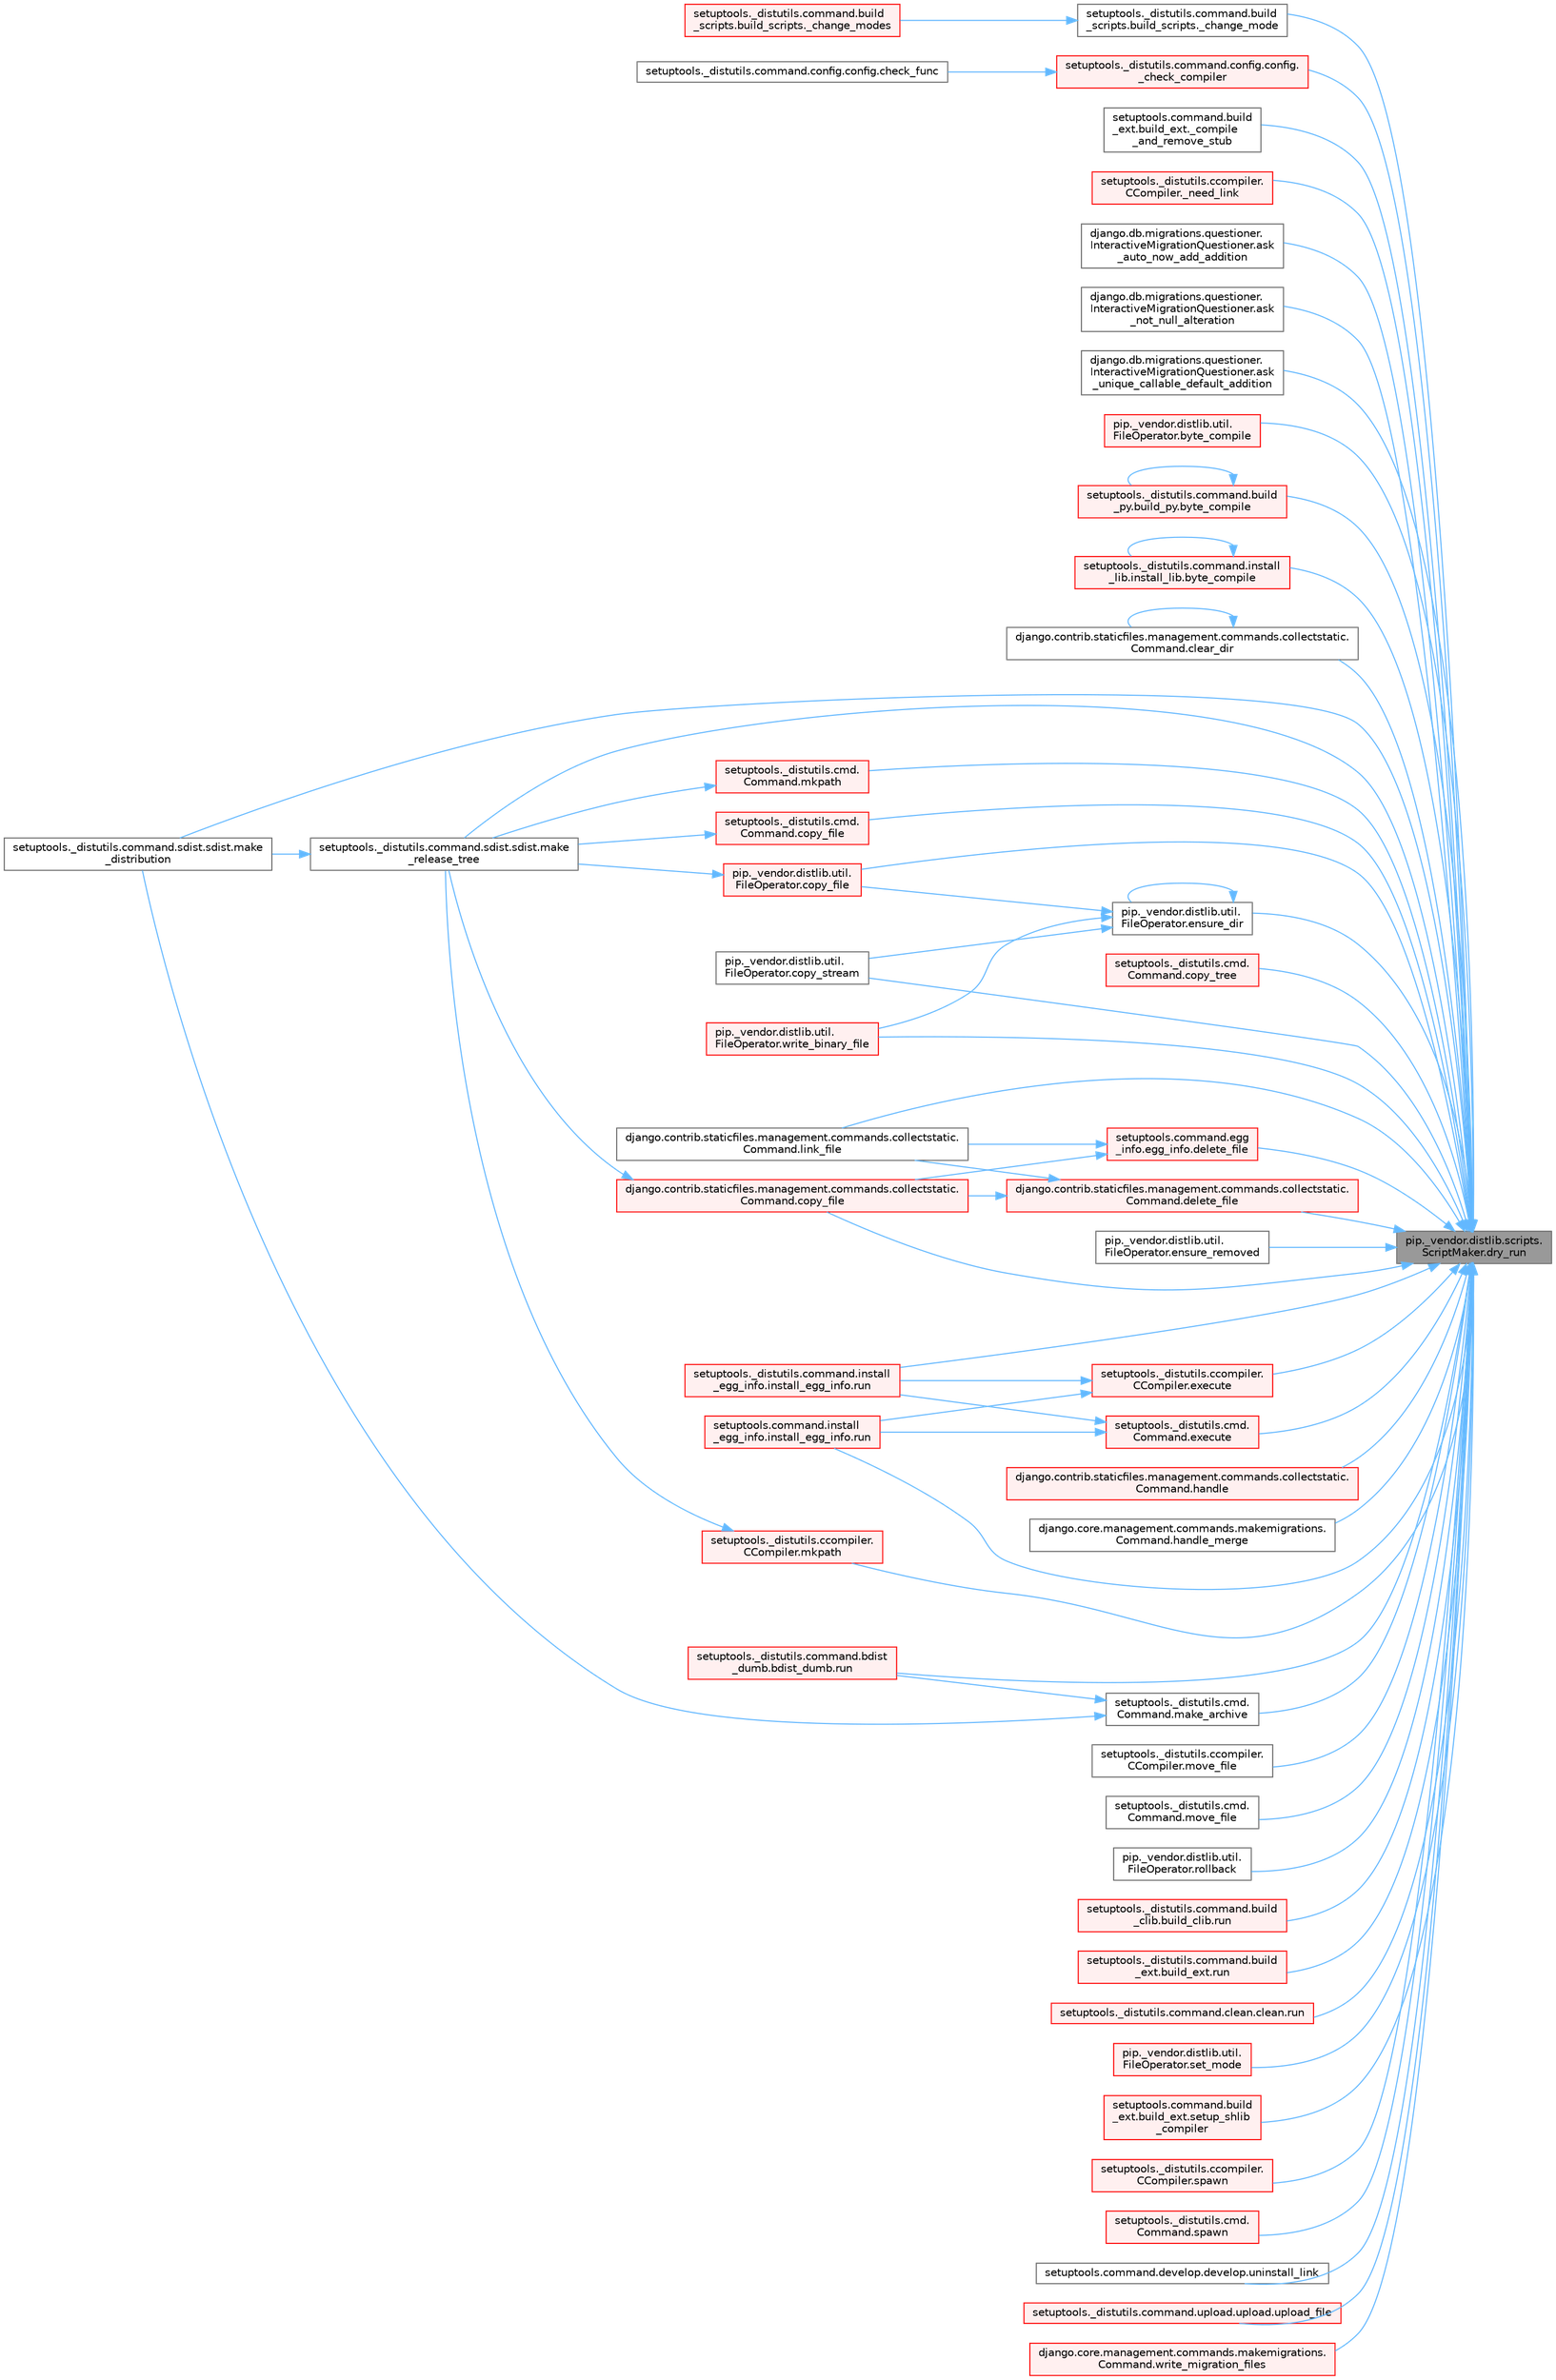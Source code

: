 digraph "pip._vendor.distlib.scripts.ScriptMaker.dry_run"
{
 // LATEX_PDF_SIZE
  bgcolor="transparent";
  edge [fontname=Helvetica,fontsize=10,labelfontname=Helvetica,labelfontsize=10];
  node [fontname=Helvetica,fontsize=10,shape=box,height=0.2,width=0.4];
  rankdir="RL";
  Node1 [id="Node000001",label="pip._vendor.distlib.scripts.\lScriptMaker.dry_run",height=0.2,width=0.4,color="gray40", fillcolor="grey60", style="filled", fontcolor="black",tooltip=" "];
  Node1 -> Node2 [id="edge1_Node000001_Node000002",dir="back",color="steelblue1",style="solid",tooltip=" "];
  Node2 [id="Node000002",label="setuptools._distutils.command.build\l_scripts.build_scripts._change_mode",height=0.2,width=0.4,color="grey40", fillcolor="white", style="filled",URL="$classsetuptools_1_1__distutils_1_1command_1_1build__scripts_1_1build__scripts.html#a34e403ba2693216c21a86191b9994528",tooltip=" "];
  Node2 -> Node3 [id="edge2_Node000002_Node000003",dir="back",color="steelblue1",style="solid",tooltip=" "];
  Node3 [id="Node000003",label="setuptools._distutils.command.build\l_scripts.build_scripts._change_modes",height=0.2,width=0.4,color="red", fillcolor="#FFF0F0", style="filled",URL="$classsetuptools_1_1__distutils_1_1command_1_1build__scripts_1_1build__scripts.html#ac3575da8a632e2b441173b845a02f632",tooltip=" "];
  Node1 -> Node10 [id="edge3_Node000001_Node000010",dir="back",color="steelblue1",style="solid",tooltip=" "];
  Node10 [id="Node000010",label="setuptools._distutils.command.config.config.\l_check_compiler",height=0.2,width=0.4,color="red", fillcolor="#FFF0F0", style="filled",URL="$classsetuptools_1_1__distutils_1_1command_1_1config_1_1config.html#a7228b53acc3b070523677bd35424dab1",tooltip=" "];
  Node10 -> Node11 [id="edge4_Node000010_Node000011",dir="back",color="steelblue1",style="solid",tooltip=" "];
  Node11 [id="Node000011",label="setuptools._distutils.command.config.config.check_func",height=0.2,width=0.4,color="grey40", fillcolor="white", style="filled",URL="$classsetuptools_1_1__distutils_1_1command_1_1config_1_1config.html#ac092deaa807d6a60b443cc59e77f77e0",tooltip=" "];
  Node1 -> Node19 [id="edge5_Node000001_Node000019",dir="back",color="steelblue1",style="solid",tooltip=" "];
  Node19 [id="Node000019",label="setuptools.command.build\l_ext.build_ext._compile\l_and_remove_stub",height=0.2,width=0.4,color="grey40", fillcolor="white", style="filled",URL="$classsetuptools_1_1command_1_1build__ext_1_1build__ext.html#a19a6b32295ac5cddee36e3b44f3e437e",tooltip=" "];
  Node1 -> Node20 [id="edge6_Node000001_Node000020",dir="back",color="steelblue1",style="solid",tooltip=" "];
  Node20 [id="Node000020",label="setuptools._distutils.ccompiler.\lCCompiler._need_link",height=0.2,width=0.4,color="red", fillcolor="#FFF0F0", style="filled",URL="$classsetuptools_1_1__distutils_1_1ccompiler_1_1_c_compiler.html#a53f61387a6cf8194a0159faa49e88d63",tooltip=" "];
  Node1 -> Node3190 [id="edge7_Node000001_Node003190",dir="back",color="steelblue1",style="solid",tooltip=" "];
  Node3190 [id="Node003190",label="django.db.migrations.questioner.\lInteractiveMigrationQuestioner.ask\l_auto_now_add_addition",height=0.2,width=0.4,color="grey40", fillcolor="white", style="filled",URL="$classdjango_1_1db_1_1migrations_1_1questioner_1_1_interactive_migration_questioner.html#a3b12925043ed8c30876e72a130ec8bba",tooltip=" "];
  Node1 -> Node3191 [id="edge8_Node000001_Node003191",dir="back",color="steelblue1",style="solid",tooltip=" "];
  Node3191 [id="Node003191",label="django.db.migrations.questioner.\lInteractiveMigrationQuestioner.ask\l_not_null_alteration",height=0.2,width=0.4,color="grey40", fillcolor="white", style="filled",URL="$classdjango_1_1db_1_1migrations_1_1questioner_1_1_interactive_migration_questioner.html#a3028b22d67ee41ca21571257d1579098",tooltip=" "];
  Node1 -> Node3192 [id="edge9_Node000001_Node003192",dir="back",color="steelblue1",style="solid",tooltip=" "];
  Node3192 [id="Node003192",label="django.db.migrations.questioner.\lInteractiveMigrationQuestioner.ask\l_unique_callable_default_addition",height=0.2,width=0.4,color="grey40", fillcolor="white", style="filled",URL="$classdjango_1_1db_1_1migrations_1_1questioner_1_1_interactive_migration_questioner.html#a0eef2436c8fee36e8a0622dd89763f31",tooltip=" "];
  Node1 -> Node3193 [id="edge10_Node000001_Node003193",dir="back",color="steelblue1",style="solid",tooltip=" "];
  Node3193 [id="Node003193",label="pip._vendor.distlib.util.\lFileOperator.byte_compile",height=0.2,width=0.4,color="red", fillcolor="#FFF0F0", style="filled",URL="$classpip_1_1__vendor_1_1distlib_1_1util_1_1_file_operator.html#a97f810b8893d8a6e1962ff23a93c5fbd",tooltip=" "];
  Node1 -> Node1661 [id="edge11_Node000001_Node001661",dir="back",color="steelblue1",style="solid",tooltip=" "];
  Node1661 [id="Node001661",label="setuptools._distutils.command.build\l_py.build_py.byte_compile",height=0.2,width=0.4,color="red", fillcolor="#FFF0F0", style="filled",URL="$classsetuptools_1_1__distutils_1_1command_1_1build__py_1_1build__py.html#a7904ebbfe94d88432ab3ac03abf93a6c",tooltip=" "];
  Node1661 -> Node1661 [id="edge12_Node001661_Node001661",dir="back",color="steelblue1",style="solid",tooltip=" "];
  Node1 -> Node1662 [id="edge13_Node000001_Node001662",dir="back",color="steelblue1",style="solid",tooltip=" "];
  Node1662 [id="Node001662",label="setuptools._distutils.command.install\l_lib.install_lib.byte_compile",height=0.2,width=0.4,color="red", fillcolor="#FFF0F0", style="filled",URL="$classsetuptools_1_1__distutils_1_1command_1_1install__lib_1_1install__lib.html#a96e016f8c5f1277a2174f82cb4976008",tooltip=" "];
  Node1662 -> Node1662 [id="edge14_Node001662_Node001662",dir="back",color="steelblue1",style="solid",tooltip=" "];
  Node1 -> Node492 [id="edge15_Node000001_Node000492",dir="back",color="steelblue1",style="solid",tooltip=" "];
  Node492 [id="Node000492",label="django.contrib.staticfiles.management.commands.collectstatic.\lCommand.clear_dir",height=0.2,width=0.4,color="grey40", fillcolor="white", style="filled",URL="$classdjango_1_1contrib_1_1staticfiles_1_1management_1_1commands_1_1collectstatic_1_1_command.html#a2974077448bb3e1203a0c82350976399",tooltip=" "];
  Node492 -> Node492 [id="edge16_Node000492_Node000492",dir="back",color="steelblue1",style="solid",tooltip=" "];
  Node1 -> Node2414 [id="edge17_Node000001_Node002414",dir="back",color="steelblue1",style="solid",tooltip=" "];
  Node2414 [id="Node002414",label="django.contrib.staticfiles.management.commands.collectstatic.\lCommand.copy_file",height=0.2,width=0.4,color="red", fillcolor="#FFF0F0", style="filled",URL="$classdjango_1_1contrib_1_1staticfiles_1_1management_1_1commands_1_1collectstatic_1_1_command.html#aa1d53e284649215d968d4bb505fb4d4b",tooltip=" "];
  Node2414 -> Node933 [id="edge18_Node002414_Node000933",dir="back",color="steelblue1",style="solid",tooltip=" "];
  Node933 [id="Node000933",label="setuptools._distutils.command.sdist.sdist.make\l_release_tree",height=0.2,width=0.4,color="grey40", fillcolor="white", style="filled",URL="$classsetuptools_1_1__distutils_1_1command_1_1sdist_1_1sdist.html#af29cdd71a330bc1c42bfe1cf807589fb",tooltip=" "];
  Node933 -> Node934 [id="edge19_Node000933_Node000934",dir="back",color="steelblue1",style="solid",tooltip=" "];
  Node934 [id="Node000934",label="setuptools._distutils.command.sdist.sdist.make\l_distribution",height=0.2,width=0.4,color="grey40", fillcolor="white", style="filled",URL="$classsetuptools_1_1__distutils_1_1command_1_1sdist_1_1sdist.html#acbe6c9fb1b5b539c6308def624e49c9f",tooltip=" "];
  Node1 -> Node925 [id="edge20_Node000001_Node000925",dir="back",color="steelblue1",style="solid",tooltip=" "];
  Node925 [id="Node000925",label="pip._vendor.distlib.util.\lFileOperator.copy_file",height=0.2,width=0.4,color="red", fillcolor="#FFF0F0", style="filled",URL="$classpip_1_1__vendor_1_1distlib_1_1util_1_1_file_operator.html#abc23840c62c167d79ecacec778850261",tooltip=" "];
  Node925 -> Node933 [id="edge21_Node000925_Node000933",dir="back",color="steelblue1",style="solid",tooltip=" "];
  Node1 -> Node3194 [id="edge22_Node000001_Node003194",dir="back",color="steelblue1",style="solid",tooltip=" "];
  Node3194 [id="Node003194",label="setuptools._distutils.cmd.\lCommand.copy_file",height=0.2,width=0.4,color="red", fillcolor="#FFF0F0", style="filled",URL="$classsetuptools_1_1__distutils_1_1cmd_1_1_command.html#a88780b42f9f312f6a8a44617c5e28b25",tooltip=" "];
  Node3194 -> Node933 [id="edge23_Node003194_Node000933",dir="back",color="steelblue1",style="solid",tooltip=" "];
  Node1 -> Node938 [id="edge24_Node000001_Node000938",dir="back",color="steelblue1",style="solid",tooltip=" "];
  Node938 [id="Node000938",label="pip._vendor.distlib.util.\lFileOperator.copy_stream",height=0.2,width=0.4,color="grey40", fillcolor="white", style="filled",URL="$classpip_1_1__vendor_1_1distlib_1_1util_1_1_file_operator.html#ac4222eb745d84e4a7ff1f0174d3eb53a",tooltip=" "];
  Node1 -> Node3195 [id="edge25_Node000001_Node003195",dir="back",color="steelblue1",style="solid",tooltip=" "];
  Node3195 [id="Node003195",label="setuptools._distutils.cmd.\lCommand.copy_tree",height=0.2,width=0.4,color="red", fillcolor="#FFF0F0", style="filled",URL="$classsetuptools_1_1__distutils_1_1cmd_1_1_command.html#affc6c7e1340a9e636636cc7fbd335b96",tooltip=" "];
  Node1 -> Node2413 [id="edge26_Node000001_Node002413",dir="back",color="steelblue1",style="solid",tooltip=" "];
  Node2413 [id="Node002413",label="django.contrib.staticfiles.management.commands.collectstatic.\lCommand.delete_file",height=0.2,width=0.4,color="red", fillcolor="#FFF0F0", style="filled",URL="$classdjango_1_1contrib_1_1staticfiles_1_1management_1_1commands_1_1collectstatic_1_1_command.html#a54d45dfce4bec3a86e7cd24afd6ade21",tooltip=" "];
  Node2413 -> Node2414 [id="edge27_Node002413_Node002414",dir="back",color="steelblue1",style="solid",tooltip=" "];
  Node2413 -> Node2415 [id="edge28_Node002413_Node002415",dir="back",color="steelblue1",style="solid",tooltip=" "];
  Node2415 [id="Node002415",label="django.contrib.staticfiles.management.commands.collectstatic.\lCommand.link_file",height=0.2,width=0.4,color="grey40", fillcolor="white", style="filled",URL="$classdjango_1_1contrib_1_1staticfiles_1_1management_1_1commands_1_1collectstatic_1_1_command.html#a9f40fd410a4380b3e4183506f4053e24",tooltip=" "];
  Node1 -> Node3196 [id="edge29_Node000001_Node003196",dir="back",color="steelblue1",style="solid",tooltip=" "];
  Node3196 [id="Node003196",label="setuptools.command.egg\l_info.egg_info.delete_file",height=0.2,width=0.4,color="red", fillcolor="#FFF0F0", style="filled",URL="$classsetuptools_1_1command_1_1egg__info_1_1egg__info.html#a495e8bc785408d0edb69ac18deb4cffc",tooltip=" "];
  Node3196 -> Node2414 [id="edge30_Node003196_Node002414",dir="back",color="steelblue1",style="solid",tooltip=" "];
  Node3196 -> Node2415 [id="edge31_Node003196_Node002415",dir="back",color="steelblue1",style="solid",tooltip=" "];
  Node1 -> Node939 [id="edge32_Node000001_Node000939",dir="back",color="steelblue1",style="solid",tooltip=" "];
  Node939 [id="Node000939",label="pip._vendor.distlib.util.\lFileOperator.ensure_dir",height=0.2,width=0.4,color="grey40", fillcolor="white", style="filled",URL="$classpip_1_1__vendor_1_1distlib_1_1util_1_1_file_operator.html#ac26f6e6c72ddce16fab2f5b283728e7b",tooltip=" "];
  Node939 -> Node925 [id="edge33_Node000939_Node000925",dir="back",color="steelblue1",style="solid",tooltip=" "];
  Node939 -> Node938 [id="edge34_Node000939_Node000938",dir="back",color="steelblue1",style="solid",tooltip=" "];
  Node939 -> Node939 [id="edge35_Node000939_Node000939",dir="back",color="steelblue1",style="solid",tooltip=" "];
  Node939 -> Node940 [id="edge36_Node000939_Node000940",dir="back",color="steelblue1",style="solid",tooltip=" "];
  Node940 [id="Node000940",label="pip._vendor.distlib.util.\lFileOperator.write_binary_file",height=0.2,width=0.4,color="red", fillcolor="#FFF0F0", style="filled",URL="$classpip_1_1__vendor_1_1distlib_1_1util_1_1_file_operator.html#a0e68ad1e8393d2e44d1b0352781243e3",tooltip=" "];
  Node1 -> Node3197 [id="edge37_Node000001_Node003197",dir="back",color="steelblue1",style="solid",tooltip=" "];
  Node3197 [id="Node003197",label="pip._vendor.distlib.util.\lFileOperator.ensure_removed",height=0.2,width=0.4,color="grey40", fillcolor="white", style="filled",URL="$classpip_1_1__vendor_1_1distlib_1_1util_1_1_file_operator.html#af663b4d20718ea2474bbf02c76796d3a",tooltip=" "];
  Node1 -> Node3198 [id="edge38_Node000001_Node003198",dir="back",color="steelblue1",style="solid",tooltip=" "];
  Node3198 [id="Node003198",label="setuptools._distutils.ccompiler.\lCCompiler.execute",height=0.2,width=0.4,color="red", fillcolor="#FFF0F0", style="filled",URL="$classsetuptools_1_1__distutils_1_1ccompiler_1_1_c_compiler.html#a726dd6c4cc45b2077fa6bc43dc8fe60e",tooltip=" "];
  Node3198 -> Node118 [id="edge39_Node003198_Node000118",dir="back",color="steelblue1",style="solid",tooltip=" "];
  Node118 [id="Node000118",label="setuptools._distutils.command.install\l_egg_info.install_egg_info.run",height=0.2,width=0.4,color="red", fillcolor="#FFF0F0", style="filled",URL="$classsetuptools_1_1__distutils_1_1command_1_1install__egg__info_1_1install__egg__info.html#ae7d17f3816483e1934802a8d08c08e99",tooltip=" "];
  Node3198 -> Node119 [id="edge40_Node003198_Node000119",dir="back",color="steelblue1",style="solid",tooltip=" "];
  Node119 [id="Node000119",label="setuptools.command.install\l_egg_info.install_egg_info.run",height=0.2,width=0.4,color="red", fillcolor="#FFF0F0", style="filled",URL="$classsetuptools_1_1command_1_1install__egg__info_1_1install__egg__info.html#a0f1546b2a4a230ae8a4e0aaa4706579e",tooltip=" "];
  Node1 -> Node3199 [id="edge41_Node000001_Node003199",dir="back",color="steelblue1",style="solid",tooltip=" "];
  Node3199 [id="Node003199",label="setuptools._distutils.cmd.\lCommand.execute",height=0.2,width=0.4,color="red", fillcolor="#FFF0F0", style="filled",URL="$classsetuptools_1_1__distutils_1_1cmd_1_1_command.html#a371b567539d5bc0e2a134bf361e97b38",tooltip=" "];
  Node3199 -> Node118 [id="edge42_Node003199_Node000118",dir="back",color="steelblue1",style="solid",tooltip=" "];
  Node3199 -> Node119 [id="edge43_Node003199_Node000119",dir="back",color="steelblue1",style="solid",tooltip=" "];
  Node1 -> Node331 [id="edge44_Node000001_Node000331",dir="back",color="steelblue1",style="solid",tooltip=" "];
  Node331 [id="Node000331",label="django.contrib.staticfiles.management.commands.collectstatic.\lCommand.handle",height=0.2,width=0.4,color="red", fillcolor="#FFF0F0", style="filled",URL="$classdjango_1_1contrib_1_1staticfiles_1_1management_1_1commands_1_1collectstatic_1_1_command.html#a77042fe151f5e5c26990bdd187c9f21e",tooltip=" "];
  Node1 -> Node2920 [id="edge45_Node000001_Node002920",dir="back",color="steelblue1",style="solid",tooltip=" "];
  Node2920 [id="Node002920",label="django.core.management.commands.makemigrations.\lCommand.handle_merge",height=0.2,width=0.4,color="grey40", fillcolor="white", style="filled",URL="$classdjango_1_1core_1_1management_1_1commands_1_1makemigrations_1_1_command.html#af964b9239ce981991c926a073a957363",tooltip=" "];
  Node1 -> Node2415 [id="edge46_Node000001_Node002415",dir="back",color="steelblue1",style="solid",tooltip=" "];
  Node1 -> Node3200 [id="edge47_Node000001_Node003200",dir="back",color="steelblue1",style="solid",tooltip=" "];
  Node3200 [id="Node003200",label="setuptools._distutils.cmd.\lCommand.make_archive",height=0.2,width=0.4,color="grey40", fillcolor="white", style="filled",URL="$classsetuptools_1_1__distutils_1_1cmd_1_1_command.html#aa4a76fc001dc95cd8dd95636622d1e37",tooltip=" "];
  Node3200 -> Node934 [id="edge48_Node003200_Node000934",dir="back",color="steelblue1",style="solid",tooltip=" "];
  Node3200 -> Node745 [id="edge49_Node003200_Node000745",dir="back",color="steelblue1",style="solid",tooltip=" "];
  Node745 [id="Node000745",label="setuptools._distutils.command.bdist\l_dumb.bdist_dumb.run",height=0.2,width=0.4,color="red", fillcolor="#FFF0F0", style="filled",URL="$classsetuptools_1_1__distutils_1_1command_1_1bdist__dumb_1_1bdist__dumb.html#a1ddf2b2f2332fed447e1f22a0cf6e129",tooltip=" "];
  Node1 -> Node934 [id="edge50_Node000001_Node000934",dir="back",color="steelblue1",style="solid",tooltip=" "];
  Node1 -> Node933 [id="edge51_Node000001_Node000933",dir="back",color="steelblue1",style="solid",tooltip=" "];
  Node1 -> Node3201 [id="edge52_Node000001_Node003201",dir="back",color="steelblue1",style="solid",tooltip=" "];
  Node3201 [id="Node003201",label="setuptools._distutils.ccompiler.\lCCompiler.mkpath",height=0.2,width=0.4,color="red", fillcolor="#FFF0F0", style="filled",URL="$classsetuptools_1_1__distutils_1_1ccompiler_1_1_c_compiler.html#a84a377626d580d0a9c7af626de535910",tooltip=" "];
  Node3201 -> Node933 [id="edge53_Node003201_Node000933",dir="back",color="steelblue1",style="solid",tooltip=" "];
  Node1 -> Node3204 [id="edge54_Node000001_Node003204",dir="back",color="steelblue1",style="solid",tooltip=" "];
  Node3204 [id="Node003204",label="setuptools._distutils.cmd.\lCommand.mkpath",height=0.2,width=0.4,color="red", fillcolor="#FFF0F0", style="filled",URL="$classsetuptools_1_1__distutils_1_1cmd_1_1_command.html#ac5192d4d0c02e64755ea4a522d48c4ab",tooltip=" "];
  Node3204 -> Node933 [id="edge55_Node003204_Node000933",dir="back",color="steelblue1",style="solid",tooltip=" "];
  Node1 -> Node3205 [id="edge56_Node000001_Node003205",dir="back",color="steelblue1",style="solid",tooltip=" "];
  Node3205 [id="Node003205",label="setuptools._distutils.ccompiler.\lCCompiler.move_file",height=0.2,width=0.4,color="grey40", fillcolor="white", style="filled",URL="$classsetuptools_1_1__distutils_1_1ccompiler_1_1_c_compiler.html#aa1db89da7849f8d900d72fa3f3550d0b",tooltip=" "];
  Node1 -> Node3206 [id="edge57_Node000001_Node003206",dir="back",color="steelblue1",style="solid",tooltip=" "];
  Node3206 [id="Node003206",label="setuptools._distutils.cmd.\lCommand.move_file",height=0.2,width=0.4,color="grey40", fillcolor="white", style="filled",URL="$classsetuptools_1_1__distutils_1_1cmd_1_1_command.html#a0cb4fc6ff8adf996ef1718b72b817869",tooltip=" "];
  Node1 -> Node3207 [id="edge58_Node000001_Node003207",dir="back",color="steelblue1",style="solid",tooltip=" "];
  Node3207 [id="Node003207",label="pip._vendor.distlib.util.\lFileOperator.rollback",height=0.2,width=0.4,color="grey40", fillcolor="white", style="filled",URL="$classpip_1_1__vendor_1_1distlib_1_1util_1_1_file_operator.html#ad48a08d85662f046727577c8a5f16310",tooltip=" "];
  Node1 -> Node745 [id="edge59_Node000001_Node000745",dir="back",color="steelblue1",style="solid",tooltip=" "];
  Node1 -> Node2561 [id="edge60_Node000001_Node002561",dir="back",color="steelblue1",style="solid",tooltip=" "];
  Node2561 [id="Node002561",label="setuptools._distutils.command.build\l_clib.build_clib.run",height=0.2,width=0.4,color="red", fillcolor="#FFF0F0", style="filled",URL="$classsetuptools_1_1__distutils_1_1command_1_1build__clib_1_1build__clib.html#a393bb0c46da6620f45b2207b28eabae8",tooltip=" "];
  Node1 -> Node1660 [id="edge61_Node000001_Node001660",dir="back",color="steelblue1",style="solid",tooltip=" "];
  Node1660 [id="Node001660",label="setuptools._distutils.command.build\l_ext.build_ext.run",height=0.2,width=0.4,color="red", fillcolor="#FFF0F0", style="filled",URL="$classsetuptools_1_1__distutils_1_1command_1_1build__ext_1_1build__ext.html#a13d40a5647e9e67aeff713ab014a6bef",tooltip=" "];
  Node1 -> Node2725 [id="edge62_Node000001_Node002725",dir="back",color="steelblue1",style="solid",tooltip=" "];
  Node2725 [id="Node002725",label="setuptools._distutils.command.clean.clean.run",height=0.2,width=0.4,color="red", fillcolor="#FFF0F0", style="filled",URL="$classsetuptools_1_1__distutils_1_1command_1_1clean_1_1clean.html#a578cf5beb91399cf9f10329bcd7e0dd5",tooltip=" "];
  Node1 -> Node118 [id="edge63_Node000001_Node000118",dir="back",color="steelblue1",style="solid",tooltip=" "];
  Node1 -> Node119 [id="edge64_Node000001_Node000119",dir="back",color="steelblue1",style="solid",tooltip=" "];
  Node1 -> Node3208 [id="edge65_Node000001_Node003208",dir="back",color="steelblue1",style="solid",tooltip=" "];
  Node3208 [id="Node003208",label="pip._vendor.distlib.util.\lFileOperator.set_mode",height=0.2,width=0.4,color="red", fillcolor="#FFF0F0", style="filled",URL="$classpip_1_1__vendor_1_1distlib_1_1util_1_1_file_operator.html#a68b26df0cbe6d821a05eb23be6fd80d4",tooltip=" "];
  Node1 -> Node3213 [id="edge66_Node000001_Node003213",dir="back",color="steelblue1",style="solid",tooltip=" "];
  Node3213 [id="Node003213",label="setuptools.command.build\l_ext.build_ext.setup_shlib\l_compiler",height=0.2,width=0.4,color="red", fillcolor="#FFF0F0", style="filled",URL="$classsetuptools_1_1command_1_1build__ext_1_1build__ext.html#a7fb83b77d035b8a765240bfba1a32a43",tooltip=" "];
  Node1 -> Node3215 [id="edge67_Node000001_Node003215",dir="back",color="steelblue1",style="solid",tooltip=" "];
  Node3215 [id="Node003215",label="setuptools._distutils.ccompiler.\lCCompiler.spawn",height=0.2,width=0.4,color="red", fillcolor="#FFF0F0", style="filled",URL="$classsetuptools_1_1__distutils_1_1ccompiler_1_1_c_compiler.html#af513247d5bdabdc090f42e431d7da74f",tooltip=" "];
  Node1 -> Node3216 [id="edge68_Node000001_Node003216",dir="back",color="steelblue1",style="solid",tooltip=" "];
  Node3216 [id="Node003216",label="setuptools._distutils.cmd.\lCommand.spawn",height=0.2,width=0.4,color="red", fillcolor="#FFF0F0", style="filled",URL="$classsetuptools_1_1__distutils_1_1cmd_1_1_command.html#a9d990023ef8ad29009426c7facf05efb",tooltip=" "];
  Node1 -> Node3217 [id="edge69_Node000001_Node003217",dir="back",color="steelblue1",style="solid",tooltip=" "];
  Node3217 [id="Node003217",label="setuptools.command.develop.develop.uninstall_link",height=0.2,width=0.4,color="grey40", fillcolor="white", style="filled",URL="$classsetuptools_1_1command_1_1develop_1_1develop.html#a285c5a670231358ba3d42abc08e9ef20",tooltip=" "];
  Node1 -> Node261 [id="edge70_Node000001_Node000261",dir="back",color="steelblue1",style="solid",tooltip=" "];
  Node261 [id="Node000261",label="setuptools._distutils.command.upload.upload.upload_file",height=0.2,width=0.4,color="red", fillcolor="#FFF0F0", style="filled",URL="$classsetuptools_1_1__distutils_1_1command_1_1upload_1_1upload.html#aa7d9089079f68edc3d38061fcc04211f",tooltip=" "];
  Node1 -> Node940 [id="edge71_Node000001_Node000940",dir="back",color="steelblue1",style="solid",tooltip=" "];
  Node1 -> Node2953 [id="edge72_Node000001_Node002953",dir="back",color="steelblue1",style="solid",tooltip=" "];
  Node2953 [id="Node002953",label="django.core.management.commands.makemigrations.\lCommand.write_migration_files",height=0.2,width=0.4,color="red", fillcolor="#FFF0F0", style="filled",URL="$classdjango_1_1core_1_1management_1_1commands_1_1makemigrations_1_1_command.html#aeac8f47f9b4868d53a5d3b314fc9473b",tooltip=" "];
}
